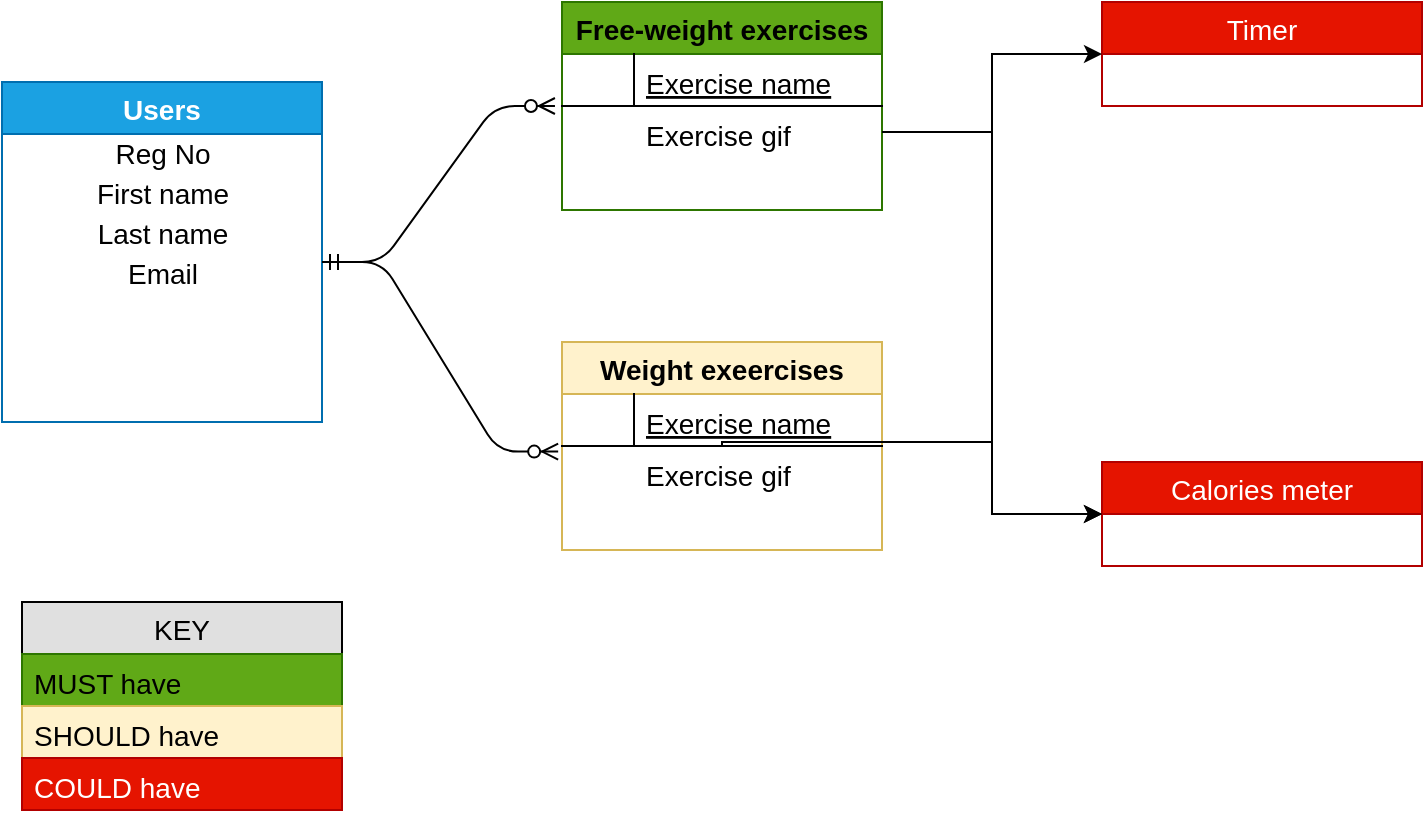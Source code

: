 <mxfile version="12.7.2" type="github"><diagram id="C5RBs43oDa-KdzZeNtuy" name="Page-1"><mxGraphModel dx="972" dy="584" grid="1" gridSize="10" guides="1" tooltips="1" connect="1" arrows="1" fold="1" page="1" pageScale="1" pageWidth="827" pageHeight="1169" math="0" shadow="0"><root><mxCell id="WIyWlLk6GJQsqaUBKTNV-0"/><mxCell id="WIyWlLk6GJQsqaUBKTNV-1" parent="WIyWlLk6GJQsqaUBKTNV-0"/><mxCell id="zkfFHV4jXpPFQw0GAbJ--51" value="Users" style="swimlane;fontStyle=1;childLayout=stackLayout;horizontal=1;startSize=26;horizontalStack=0;resizeParent=1;resizeLast=0;collapsible=1;marginBottom=0;rounded=0;shadow=0;strokeWidth=1;fontSize=14;fillColor=#1ba1e2;strokeColor=#006EAF;fontColor=#ffffff;" parent="WIyWlLk6GJQsqaUBKTNV-1" vertex="1"><mxGeometry x="30" y="160" width="160" height="170" as="geometry"><mxRectangle x="20" y="80" width="160" height="26" as="alternateBounds"/></mxGeometry></mxCell><mxCell id="eNu8jl095WgyC9UzUpKd-1" value="&lt;font style=&quot;font-size: 14px&quot;&gt;Reg No&lt;/font&gt;" style="text;html=1;align=center;verticalAlign=middle;resizable=0;points=[];autosize=1;" vertex="1" parent="zkfFHV4jXpPFQw0GAbJ--51"><mxGeometry y="26" width="160" height="20" as="geometry"/></mxCell><mxCell id="eNu8jl095WgyC9UzUpKd-2" value="&lt;font style=&quot;font-size: 14px&quot;&gt;First name&lt;/font&gt;" style="text;html=1;align=center;verticalAlign=middle;resizable=0;points=[];autosize=1;" vertex="1" parent="zkfFHV4jXpPFQw0GAbJ--51"><mxGeometry y="46" width="160" height="20" as="geometry"/></mxCell><mxCell id="eNu8jl095WgyC9UzUpKd-4" value="&lt;font style=&quot;font-size: 14px&quot;&gt;Last name&lt;/font&gt;" style="text;html=1;align=center;verticalAlign=middle;resizable=0;points=[];autosize=1;" vertex="1" parent="zkfFHV4jXpPFQw0GAbJ--51"><mxGeometry y="66" width="160" height="20" as="geometry"/></mxCell><mxCell id="eNu8jl095WgyC9UzUpKd-3" value="&lt;font style=&quot;font-size: 14px&quot;&gt;Email&lt;/font&gt;" style="text;html=1;align=center;verticalAlign=middle;resizable=0;points=[];autosize=1;" vertex="1" parent="zkfFHV4jXpPFQw0GAbJ--51"><mxGeometry y="86" width="160" height="20" as="geometry"/></mxCell><mxCell id="zkfFHV4jXpPFQw0GAbJ--56" value="Free-weight exercises" style="swimlane;fontStyle=1;childLayout=stackLayout;horizontal=1;startSize=26;horizontalStack=0;resizeParent=1;resizeLast=0;collapsible=1;marginBottom=0;rounded=0;shadow=0;strokeWidth=1;fillColor=#60a917;strokeColor=#2D7600;fontColor=#000000;fontSize=14;" parent="WIyWlLk6GJQsqaUBKTNV-1" vertex="1"><mxGeometry x="310" y="120" width="160" height="104" as="geometry"><mxRectangle x="260" y="80" width="160" height="26" as="alternateBounds"/></mxGeometry></mxCell><mxCell id="zkfFHV4jXpPFQw0GAbJ--57" value="Exercise name" style="shape=partialRectangle;top=0;left=0;right=0;bottom=1;align=left;verticalAlign=top;fillColor=none;spacingLeft=40;spacingRight=4;overflow=hidden;rotatable=0;points=[[0,0.5],[1,0.5]];portConstraint=eastwest;dropTarget=0;rounded=0;shadow=0;strokeWidth=1;fontStyle=4;fontSize=14;" parent="zkfFHV4jXpPFQw0GAbJ--56" vertex="1"><mxGeometry y="26" width="160" height="26" as="geometry"/></mxCell><mxCell id="zkfFHV4jXpPFQw0GAbJ--58" value="" style="shape=partialRectangle;top=0;left=0;bottom=0;fillColor=none;align=left;verticalAlign=top;spacingLeft=4;spacingRight=4;overflow=hidden;rotatable=0;points=[];portConstraint=eastwest;part=1;" parent="zkfFHV4jXpPFQw0GAbJ--57" vertex="1" connectable="0"><mxGeometry width="36" height="26" as="geometry"/></mxCell><mxCell id="zkfFHV4jXpPFQw0GAbJ--59" value="Exercise gif" style="shape=partialRectangle;top=0;left=0;right=0;bottom=0;align=left;verticalAlign=top;fillColor=none;spacingLeft=40;spacingRight=4;overflow=hidden;rotatable=0;points=[[0,0.5],[1,0.5]];portConstraint=eastwest;dropTarget=0;rounded=0;shadow=0;strokeWidth=1;fontSize=14;" parent="zkfFHV4jXpPFQw0GAbJ--56" vertex="1"><mxGeometry y="52" width="160" height="26" as="geometry"/></mxCell><mxCell id="zkfFHV4jXpPFQw0GAbJ--64" value="Weight exeercises" style="swimlane;fontStyle=1;childLayout=stackLayout;horizontal=1;startSize=26;horizontalStack=0;resizeParent=1;resizeLast=0;collapsible=1;marginBottom=0;rounded=0;shadow=0;strokeWidth=1;fillColor=#fff2cc;strokeColor=#d6b656;fontSize=14;" parent="WIyWlLk6GJQsqaUBKTNV-1" vertex="1"><mxGeometry x="310" y="290" width="160" height="104" as="geometry"><mxRectangle x="260" y="270" width="160" height="26" as="alternateBounds"/></mxGeometry></mxCell><mxCell id="zkfFHV4jXpPFQw0GAbJ--65" value="Exercise name" style="shape=partialRectangle;top=0;left=0;right=0;bottom=1;align=left;verticalAlign=top;fillColor=none;spacingLeft=40;spacingRight=4;overflow=hidden;rotatable=0;points=[[0,0.5],[1,0.5]];portConstraint=eastwest;dropTarget=0;rounded=0;shadow=0;strokeWidth=1;fontStyle=4;fontSize=14;" parent="zkfFHV4jXpPFQw0GAbJ--64" vertex="1"><mxGeometry y="26" width="160" height="26" as="geometry"/></mxCell><mxCell id="zkfFHV4jXpPFQw0GAbJ--66" value="" style="shape=partialRectangle;top=0;left=0;bottom=0;fillColor=none;align=left;verticalAlign=top;spacingLeft=4;spacingRight=4;overflow=hidden;rotatable=0;points=[];portConstraint=eastwest;part=1;" parent="zkfFHV4jXpPFQw0GAbJ--65" vertex="1" connectable="0"><mxGeometry width="36" height="26" as="geometry"/></mxCell><mxCell id="eNu8jl095WgyC9UzUpKd-10" value="Timer" style="swimlane;fontStyle=0;childLayout=stackLayout;horizontal=1;startSize=26;fillColor=#e51400;horizontalStack=0;resizeParent=1;resizeParentMax=0;resizeLast=0;collapsible=1;marginBottom=0;swimlaneFillColor=#ffffff;align=center;fontSize=14;strokeColor=#B20000;fontColor=#ffffff;" vertex="1" parent="WIyWlLk6GJQsqaUBKTNV-1"><mxGeometry x="580" y="120" width="160" height="52" as="geometry"/></mxCell><mxCell id="eNu8jl095WgyC9UzUpKd-14" value="Calories meter" style="swimlane;fontStyle=0;childLayout=stackLayout;horizontal=1;startSize=26;fillColor=#e51400;horizontalStack=0;resizeParent=1;resizeParentMax=0;resizeLast=0;collapsible=1;marginBottom=0;swimlaneFillColor=#ffffff;align=center;fontSize=14;strokeColor=#B20000;fontColor=#ffffff;" vertex="1" parent="WIyWlLk6GJQsqaUBKTNV-1"><mxGeometry x="580" y="350" width="160" height="52" as="geometry"/></mxCell><mxCell id="eNu8jl095WgyC9UzUpKd-18" value="KEY" style="swimlane;fontStyle=0;childLayout=stackLayout;horizontal=1;startSize=26;fillColor=#e0e0e0;horizontalStack=0;resizeParent=1;resizeParentMax=0;resizeLast=0;collapsible=1;marginBottom=0;swimlaneFillColor=#ffffff;align=center;fontSize=14;" vertex="1" parent="WIyWlLk6GJQsqaUBKTNV-1"><mxGeometry x="40" y="420" width="160" height="104" as="geometry"/></mxCell><mxCell id="eNu8jl095WgyC9UzUpKd-19" value="MUST have" style="text;strokeColor=#2D7600;fillColor=#60a917;spacingLeft=4;spacingRight=4;overflow=hidden;rotatable=0;points=[[0,0.5],[1,0.5]];portConstraint=eastwest;fontSize=14;fontColor=#000000;" vertex="1" parent="eNu8jl095WgyC9UzUpKd-18"><mxGeometry y="26" width="160" height="26" as="geometry"/></mxCell><mxCell id="eNu8jl095WgyC9UzUpKd-20" value="SHOULD have" style="text;strokeColor=#d6b656;fillColor=#fff2cc;spacingLeft=4;spacingRight=4;overflow=hidden;rotatable=0;points=[[0,0.5],[1,0.5]];portConstraint=eastwest;fontSize=14;" vertex="1" parent="eNu8jl095WgyC9UzUpKd-18"><mxGeometry y="52" width="160" height="26" as="geometry"/></mxCell><mxCell id="eNu8jl095WgyC9UzUpKd-21" value="COULD have" style="text;strokeColor=#B20000;fillColor=#e51400;spacingLeft=4;spacingRight=4;overflow=hidden;rotatable=0;points=[[0,0.5],[1,0.5]];portConstraint=eastwest;fontSize=14;fontColor=#ffffff;" vertex="1" parent="eNu8jl095WgyC9UzUpKd-18"><mxGeometry y="78" width="160" height="26" as="geometry"/></mxCell><mxCell id="eNu8jl095WgyC9UzUpKd-22" value="" style="edgeStyle=entityRelationEdgeStyle;fontSize=12;html=1;endArrow=ERzeroToMany;startArrow=ERmandOne;entryX=-0.022;entryY=1;entryDx=0;entryDy=0;entryPerimeter=0;" edge="1" parent="WIyWlLk6GJQsqaUBKTNV-1" target="zkfFHV4jXpPFQw0GAbJ--57"><mxGeometry width="100" height="100" relative="1" as="geometry"><mxPoint x="190" y="250" as="sourcePoint"/><mxPoint x="290" y="150" as="targetPoint"/></mxGeometry></mxCell><mxCell id="eNu8jl095WgyC9UzUpKd-23" value="" style="edgeStyle=entityRelationEdgeStyle;fontSize=12;html=1;endArrow=ERzeroToMany;startArrow=ERmandOne;entryX=-0.012;entryY=0.108;entryDx=0;entryDy=0;entryPerimeter=0;" edge="1" parent="WIyWlLk6GJQsqaUBKTNV-1" target="zkfFHV4jXpPFQw0GAbJ--67"><mxGeometry width="100" height="100" relative="1" as="geometry"><mxPoint x="190" y="250" as="sourcePoint"/><mxPoint x="300" y="350" as="targetPoint"/></mxGeometry></mxCell><mxCell id="eNu8jl095WgyC9UzUpKd-26" style="edgeStyle=orthogonalEdgeStyle;rounded=0;orthogonalLoop=1;jettySize=auto;html=1;entryX=0;entryY=0.5;entryDx=0;entryDy=0;fontSize=14;fontColor=#000000;" edge="1" parent="WIyWlLk6GJQsqaUBKTNV-1" source="zkfFHV4jXpPFQw0GAbJ--59" target="eNu8jl095WgyC9UzUpKd-10"><mxGeometry relative="1" as="geometry"/></mxCell><mxCell id="eNu8jl095WgyC9UzUpKd-29" style="edgeStyle=orthogonalEdgeStyle;rounded=0;orthogonalLoop=1;jettySize=auto;html=1;exitX=1;exitY=0.5;exitDx=0;exitDy=0;entryX=0;entryY=0.5;entryDx=0;entryDy=0;fontSize=14;fontColor=#000000;" edge="1" parent="WIyWlLk6GJQsqaUBKTNV-1" source="zkfFHV4jXpPFQw0GAbJ--59" target="eNu8jl095WgyC9UzUpKd-14"><mxGeometry relative="1" as="geometry"/></mxCell><mxCell id="eNu8jl095WgyC9UzUpKd-32" style="edgeStyle=orthogonalEdgeStyle;rounded=0;orthogonalLoop=1;jettySize=auto;html=1;entryX=0;entryY=0.5;entryDx=0;entryDy=0;fontSize=14;fontColor=#000000;" edge="1" parent="WIyWlLk6GJQsqaUBKTNV-1" source="zkfFHV4jXpPFQw0GAbJ--67" target="eNu8jl095WgyC9UzUpKd-14"><mxGeometry relative="1" as="geometry"><Array as="points"><mxPoint x="390" y="340"/><mxPoint x="525" y="340"/><mxPoint x="525" y="376"/></Array></mxGeometry></mxCell><mxCell id="zkfFHV4jXpPFQw0GAbJ--67" value="Exercise gif" style="shape=partialRectangle;top=0;left=0;right=0;bottom=0;align=left;verticalAlign=top;fillColor=none;spacingLeft=40;spacingRight=4;overflow=hidden;rotatable=0;points=[[0,0.5],[1,0.5]];portConstraint=eastwest;dropTarget=0;rounded=0;shadow=0;strokeWidth=1;fontSize=14;" parent="WIyWlLk6GJQsqaUBKTNV-1" vertex="1"><mxGeometry x="310" y="342" width="160" height="26" as="geometry"/></mxCell></root></mxGraphModel></diagram></mxfile>